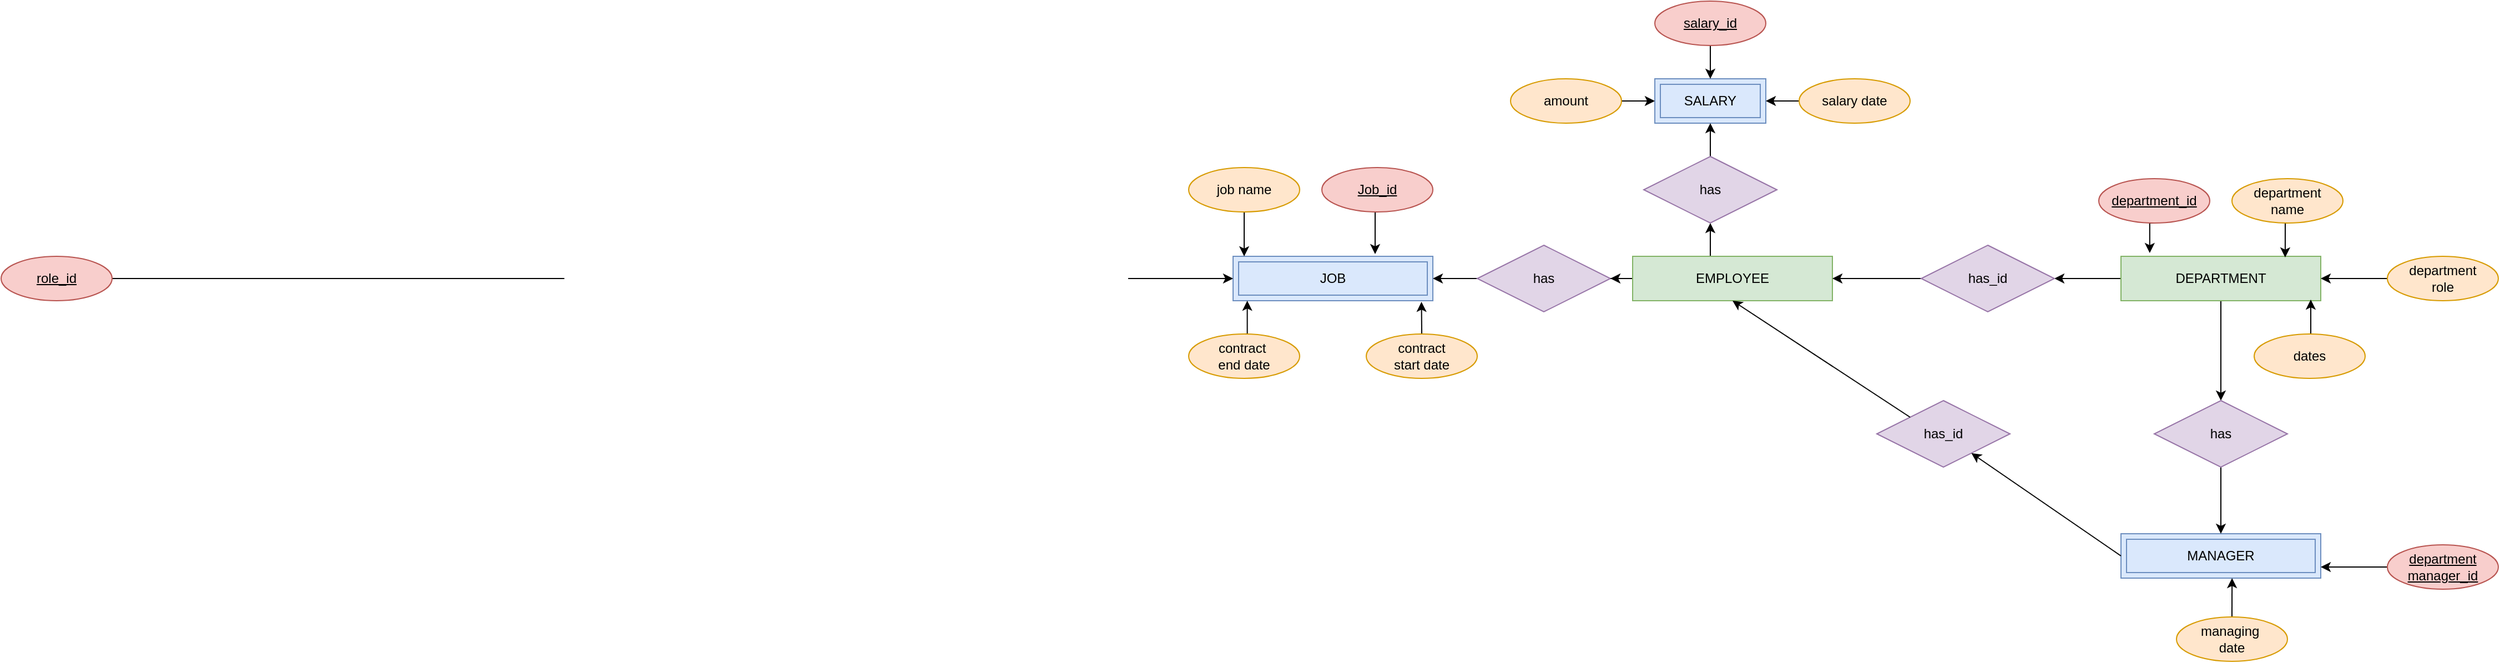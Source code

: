 <mxfile version="20.4.1" type="github" pages="3"><diagram id="a1jlrUyvQiee5wPEz7qu" name="Página-1"><mxGraphModel dx="3414" dy="688" grid="1" gridSize="10" guides="1" tooltips="1" connect="1" arrows="1" fold="1" page="1" pageScale="1" pageWidth="827" pageHeight="1169" math="0" shadow="0"><root><mxCell id="0"/><mxCell id="1" parent="0"/><mxCell id="xZns7bqVe53mELKIy0v8-18" value="JOB" style="shape=ext;margin=3;double=1;whiteSpace=wrap;html=1;align=center;fillColor=#dae8fc;strokeColor=#6c8ebf;" parent="1" vertex="1"><mxGeometry x="-80" y="240" width="180" height="40" as="geometry"/></mxCell><mxCell id="xZns7bqVe53mELKIy0v8-112" style="edgeStyle=orthogonalEdgeStyle;rounded=0;orthogonalLoop=1;jettySize=auto;html=1;exitX=0;exitY=0.5;exitDx=0;exitDy=0;entryX=1;entryY=0.5;entryDx=0;entryDy=0;" parent="1" source="xZns7bqVe53mELKIy0v8-20" target="xZns7bqVe53mELKIy0v8-83" edge="1"><mxGeometry relative="1" as="geometry"/></mxCell><mxCell id="0HAWeN4C7AM7biFPujY--4" style="edgeStyle=orthogonalEdgeStyle;rounded=0;orthogonalLoop=1;jettySize=auto;html=1;exitX=0.5;exitY=1;exitDx=0;exitDy=0;" edge="1" parent="1" source="xZns7bqVe53mELKIy0v8-20" target="xZns7bqVe53mELKIy0v8-87"><mxGeometry relative="1" as="geometry"/></mxCell><mxCell id="xZns7bqVe53mELKIy0v8-20" value="DEPARTMENT" style="whiteSpace=wrap;html=1;align=center;fillColor=#d5e8d4;strokeColor=#82b366;" parent="1" vertex="1"><mxGeometry x="720" y="240" width="180" height="40" as="geometry"/></mxCell><mxCell id="xZns7bqVe53mELKIy0v8-21" value="MANAGER" style="shape=ext;margin=3;double=1;whiteSpace=wrap;html=1;align=center;fillColor=#dae8fc;strokeColor=#6c8ebf;" parent="1" vertex="1"><mxGeometry x="720" y="490" width="180" height="40" as="geometry"/></mxCell><mxCell id="xZns7bqVe53mELKIy0v8-22" value="SALARY" style="shape=ext;margin=3;double=1;whiteSpace=wrap;html=1;align=center;fillColor=#dae8fc;strokeColor=#6c8ebf;" parent="1" vertex="1"><mxGeometry x="300" y="80" width="100" height="40" as="geometry"/></mxCell><mxCell id="xZns7bqVe53mELKIy0v8-101" style="edgeStyle=orthogonalEdgeStyle;rounded=0;orthogonalLoop=1;jettySize=auto;html=1;exitX=1;exitY=0.5;exitDx=0;exitDy=0;entryX=0;entryY=0.5;entryDx=0;entryDy=0;" parent="1" source="xZns7bqVe53mELKIy0v8-23" target="xZns7bqVe53mELKIy0v8-18" edge="1"><mxGeometry relative="1" as="geometry"/></mxCell><mxCell id="xZns7bqVe53mELKIy0v8-23" value="role_id" style="ellipse;whiteSpace=wrap;html=1;align=center;fontStyle=4;fillColor=#f8cecc;strokeColor=#b85450;" parent="1" vertex="1"><mxGeometry x="-1190" y="240" width="100" height="40" as="geometry"/></mxCell><mxCell id="0HAWeN4C7AM7biFPujY--2" style="edgeStyle=orthogonalEdgeStyle;rounded=0;orthogonalLoop=1;jettySize=auto;html=1;exitX=0.5;exitY=1;exitDx=0;exitDy=0;entryX=0.711;entryY=-0.05;entryDx=0;entryDy=0;entryPerimeter=0;" edge="1" parent="1" source="xZns7bqVe53mELKIy0v8-24" target="xZns7bqVe53mELKIy0v8-18"><mxGeometry relative="1" as="geometry"/></mxCell><mxCell id="xZns7bqVe53mELKIy0v8-24" value="Job_id" style="ellipse;whiteSpace=wrap;html=1;align=center;fontStyle=4;fillColor=#f8cecc;strokeColor=#b85450;" parent="1" vertex="1"><mxGeometry y="160" width="100" height="40" as="geometry"/></mxCell><mxCell id="xZns7bqVe53mELKIy0v8-102" style="edgeStyle=orthogonalEdgeStyle;rounded=0;orthogonalLoop=1;jettySize=auto;html=1;exitX=0.5;exitY=0;exitDx=0;exitDy=0;entryX=0.071;entryY=1;entryDx=0;entryDy=0;entryPerimeter=0;" parent="1" source="xZns7bqVe53mELKIy0v8-26" target="xZns7bqVe53mELKIy0v8-18" edge="1"><mxGeometry relative="1" as="geometry"/></mxCell><mxCell id="xZns7bqVe53mELKIy0v8-26" value="contract&amp;nbsp;&lt;br&gt;end date" style="ellipse;whiteSpace=wrap;html=1;align=center;fillColor=#ffe6cc;strokeColor=#d79b00;" parent="1" vertex="1"><mxGeometry x="-120" y="310" width="100" height="40" as="geometry"/></mxCell><mxCell id="xZns7bqVe53mELKIy0v8-103" style="edgeStyle=orthogonalEdgeStyle;rounded=0;orthogonalLoop=1;jettySize=auto;html=1;exitX=0.5;exitY=0;exitDx=0;exitDy=0;entryX=0.943;entryY=1.025;entryDx=0;entryDy=0;entryPerimeter=0;" parent="1" source="xZns7bqVe53mELKIy0v8-27" target="xZns7bqVe53mELKIy0v8-18" edge="1"><mxGeometry relative="1" as="geometry"/></mxCell><mxCell id="xZns7bqVe53mELKIy0v8-27" value="contract &lt;br&gt;start date" style="ellipse;whiteSpace=wrap;html=1;align=center;fillColor=#ffe6cc;strokeColor=#d79b00;" parent="1" vertex="1"><mxGeometry x="40" y="310" width="100" height="40" as="geometry"/></mxCell><mxCell id="0HAWeN4C7AM7biFPujY--1" style="edgeStyle=orthogonalEdgeStyle;rounded=0;orthogonalLoop=1;jettySize=auto;html=1;exitX=0.5;exitY=1;exitDx=0;exitDy=0;" edge="1" parent="1" source="xZns7bqVe53mELKIy0v8-28"><mxGeometry relative="1" as="geometry"><mxPoint x="-70" y="240" as="targetPoint"/></mxGeometry></mxCell><mxCell id="xZns7bqVe53mELKIy0v8-28" value="job name" style="ellipse;whiteSpace=wrap;html=1;align=center;fillColor=#ffe6cc;strokeColor=#d79b00;" parent="1" vertex="1"><mxGeometry x="-120" y="160" width="100" height="40" as="geometry"/></mxCell><mxCell id="xZns7bqVe53mELKIy0v8-106" style="edgeStyle=orthogonalEdgeStyle;rounded=0;orthogonalLoop=1;jettySize=auto;html=1;exitX=0;exitY=0.5;exitDx=0;exitDy=0;" parent="1" source="xZns7bqVe53mELKIy0v8-59" target="xZns7bqVe53mELKIy0v8-18" edge="1"><mxGeometry relative="1" as="geometry"/></mxCell><mxCell id="xZns7bqVe53mELKIy0v8-59" value="has" style="shape=rhombus;perimeter=rhombusPerimeter;whiteSpace=wrap;html=1;align=center;fillColor=#e1d5e7;strokeColor=#9673a6;" parent="1" vertex="1"><mxGeometry x="140" y="230" width="120" height="60" as="geometry"/></mxCell><mxCell id="xZns7bqVe53mELKIy0v8-105" style="edgeStyle=orthogonalEdgeStyle;rounded=0;orthogonalLoop=1;jettySize=auto;html=1;exitX=0;exitY=0.5;exitDx=0;exitDy=0;" parent="1" source="xZns7bqVe53mELKIy0v8-69" target="xZns7bqVe53mELKIy0v8-59" edge="1"><mxGeometry relative="1" as="geometry"/></mxCell><mxCell id="xZns7bqVe53mELKIy0v8-107" style="edgeStyle=orthogonalEdgeStyle;rounded=0;orthogonalLoop=1;jettySize=auto;html=1;exitX=0.5;exitY=0;exitDx=0;exitDy=0;entryX=0.5;entryY=1;entryDx=0;entryDy=0;" parent="1" source="xZns7bqVe53mELKIy0v8-69" target="xZns7bqVe53mELKIy0v8-79" edge="1"><mxGeometry relative="1" as="geometry"/></mxCell><mxCell id="xZns7bqVe53mELKIy0v8-69" value="EMPLOYEE" style="whiteSpace=wrap;html=1;align=center;fillColor=#d5e8d4;strokeColor=#82b366;" parent="1" vertex="1"><mxGeometry x="280" y="240" width="180" height="40" as="geometry"/></mxCell><mxCell id="xZns7bqVe53mELKIy0v8-108" style="edgeStyle=orthogonalEdgeStyle;rounded=0;orthogonalLoop=1;jettySize=auto;html=1;exitX=0.5;exitY=0;exitDx=0;exitDy=0;entryX=0.5;entryY=1;entryDx=0;entryDy=0;" parent="1" source="xZns7bqVe53mELKIy0v8-79" target="xZns7bqVe53mELKIy0v8-22" edge="1"><mxGeometry relative="1" as="geometry"/></mxCell><mxCell id="xZns7bqVe53mELKIy0v8-79" value="has" style="shape=rhombus;perimeter=rhombusPerimeter;whiteSpace=wrap;html=1;align=center;fillColor=#e1d5e7;strokeColor=#9673a6;" parent="1" vertex="1"><mxGeometry x="290" y="150" width="120" height="60" as="geometry"/></mxCell><mxCell id="xZns7bqVe53mELKIy0v8-110" style="edgeStyle=orthogonalEdgeStyle;rounded=0;orthogonalLoop=1;jettySize=auto;html=1;exitX=0.5;exitY=1;exitDx=0;exitDy=0;entryX=0.5;entryY=0;entryDx=0;entryDy=0;" parent="1" source="xZns7bqVe53mELKIy0v8-80" target="xZns7bqVe53mELKIy0v8-22" edge="1"><mxGeometry relative="1" as="geometry"/></mxCell><mxCell id="xZns7bqVe53mELKIy0v8-80" value="salary_id" style="ellipse;whiteSpace=wrap;html=1;align=center;fontStyle=4;fillColor=#f8cecc;strokeColor=#b85450;" parent="1" vertex="1"><mxGeometry x="300" y="10" width="100" height="40" as="geometry"/></mxCell><mxCell id="xZns7bqVe53mELKIy0v8-109" style="edgeStyle=orthogonalEdgeStyle;rounded=0;orthogonalLoop=1;jettySize=auto;html=1;exitX=1;exitY=0.5;exitDx=0;exitDy=0;" parent="1" source="xZns7bqVe53mELKIy0v8-81" target="xZns7bqVe53mELKIy0v8-22" edge="1"><mxGeometry relative="1" as="geometry"/></mxCell><mxCell id="xZns7bqVe53mELKIy0v8-81" value="amount" style="ellipse;whiteSpace=wrap;html=1;align=center;fillColor=#ffe6cc;strokeColor=#d79b00;" parent="1" vertex="1"><mxGeometry x="170" y="80" width="100" height="40" as="geometry"/></mxCell><mxCell id="xZns7bqVe53mELKIy0v8-111" style="edgeStyle=orthogonalEdgeStyle;rounded=0;orthogonalLoop=1;jettySize=auto;html=1;exitX=0;exitY=0.5;exitDx=0;exitDy=0;" parent="1" source="xZns7bqVe53mELKIy0v8-82" target="xZns7bqVe53mELKIy0v8-22" edge="1"><mxGeometry relative="1" as="geometry"/></mxCell><mxCell id="xZns7bqVe53mELKIy0v8-82" value="salary date" style="ellipse;whiteSpace=wrap;html=1;align=center;fillColor=#ffe6cc;strokeColor=#d79b00;" parent="1" vertex="1"><mxGeometry x="430" y="80" width="100" height="40" as="geometry"/></mxCell><mxCell id="xZns7bqVe53mELKIy0v8-113" style="edgeStyle=orthogonalEdgeStyle;rounded=0;orthogonalLoop=1;jettySize=auto;html=1;exitX=0;exitY=0.5;exitDx=0;exitDy=0;" parent="1" source="xZns7bqVe53mELKIy0v8-83" target="xZns7bqVe53mELKIy0v8-69" edge="1"><mxGeometry relative="1" as="geometry"/></mxCell><mxCell id="xZns7bqVe53mELKIy0v8-83" value="has_id" style="shape=rhombus;perimeter=rhombusPerimeter;whiteSpace=wrap;html=1;align=center;fillColor=#e1d5e7;strokeColor=#9673a6;" parent="1" vertex="1"><mxGeometry x="540" y="230" width="120" height="60" as="geometry"/></mxCell><mxCell id="xZns7bqVe53mELKIy0v8-120" style="edgeStyle=orthogonalEdgeStyle;rounded=0;orthogonalLoop=1;jettySize=auto;html=1;exitX=0.5;exitY=1;exitDx=0;exitDy=0;entryX=0.144;entryY=-0.075;entryDx=0;entryDy=0;entryPerimeter=0;" parent="1" source="xZns7bqVe53mELKIy0v8-85" target="xZns7bqVe53mELKIy0v8-20" edge="1"><mxGeometry relative="1" as="geometry"/></mxCell><mxCell id="xZns7bqVe53mELKIy0v8-85" value="department_id" style="ellipse;whiteSpace=wrap;html=1;align=center;fontStyle=4;fillColor=#f8cecc;strokeColor=#b85450;" parent="1" vertex="1"><mxGeometry x="700" y="170" width="100" height="40" as="geometry"/></mxCell><mxCell id="xZns7bqVe53mELKIy0v8-115" style="edgeStyle=orthogonalEdgeStyle;rounded=0;orthogonalLoop=1;jettySize=auto;html=1;exitX=0;exitY=0.5;exitDx=0;exitDy=0;entryX=1;entryY=0.5;entryDx=0;entryDy=0;" parent="1" source="xZns7bqVe53mELKIy0v8-86" target="xZns7bqVe53mELKIy0v8-20" edge="1"><mxGeometry relative="1" as="geometry"/></mxCell><mxCell id="xZns7bqVe53mELKIy0v8-86" value="department&lt;br&gt;role" style="ellipse;whiteSpace=wrap;html=1;align=center;fillColor=#ffe6cc;strokeColor=#d79b00;" parent="1" vertex="1"><mxGeometry x="960" y="240" width="100" height="40" as="geometry"/></mxCell><mxCell id="0HAWeN4C7AM7biFPujY--7" style="edgeStyle=orthogonalEdgeStyle;rounded=0;orthogonalLoop=1;jettySize=auto;html=1;exitX=0.5;exitY=1;exitDx=0;exitDy=0;entryX=0.5;entryY=0;entryDx=0;entryDy=0;" edge="1" parent="1" source="xZns7bqVe53mELKIy0v8-87" target="xZns7bqVe53mELKIy0v8-21"><mxGeometry relative="1" as="geometry"/></mxCell><mxCell id="xZns7bqVe53mELKIy0v8-87" value="has" style="shape=rhombus;perimeter=rhombusPerimeter;whiteSpace=wrap;html=1;align=center;fillColor=#e1d5e7;strokeColor=#9673a6;" parent="1" vertex="1"><mxGeometry x="750" y="370" width="120" height="60" as="geometry"/></mxCell><mxCell id="xZns7bqVe53mELKIy0v8-88" value="has_id" style="shape=rhombus;perimeter=rhombusPerimeter;whiteSpace=wrap;html=1;align=center;fillColor=#e1d5e7;strokeColor=#9673a6;" parent="1" vertex="1"><mxGeometry x="500" y="370" width="120" height="60" as="geometry"/></mxCell><mxCell id="xZns7bqVe53mELKIy0v8-121" style="edgeStyle=orthogonalEdgeStyle;rounded=0;orthogonalLoop=1;jettySize=auto;html=1;exitX=0.5;exitY=1;exitDx=0;exitDy=0;entryX=0.822;entryY=0.025;entryDx=0;entryDy=0;entryPerimeter=0;" parent="1" source="xZns7bqVe53mELKIy0v8-116" target="xZns7bqVe53mELKIy0v8-20" edge="1"><mxGeometry relative="1" as="geometry"/></mxCell><mxCell id="xZns7bqVe53mELKIy0v8-116" value="department &lt;br&gt;name" style="ellipse;whiteSpace=wrap;html=1;align=center;fillColor=#ffe6cc;strokeColor=#d79b00;" parent="1" vertex="1"><mxGeometry x="820" y="170" width="100" height="40" as="geometry"/></mxCell><mxCell id="xZns7bqVe53mELKIy0v8-123" style="edgeStyle=orthogonalEdgeStyle;rounded=0;orthogonalLoop=1;jettySize=auto;html=1;exitX=0.5;exitY=0;exitDx=0;exitDy=0;entryX=0.95;entryY=0.975;entryDx=0;entryDy=0;entryPerimeter=0;" parent="1" source="xZns7bqVe53mELKIy0v8-122" target="xZns7bqVe53mELKIy0v8-20" edge="1"><mxGeometry relative="1" as="geometry"/></mxCell><mxCell id="xZns7bqVe53mELKIy0v8-122" value="dates" style="ellipse;whiteSpace=wrap;html=1;align=center;fillColor=#ffe6cc;strokeColor=#d79b00;" parent="1" vertex="1"><mxGeometry x="840" y="310" width="100" height="40" as="geometry"/></mxCell><mxCell id="0HAWeN4C7AM7biFPujY--9" style="edgeStyle=orthogonalEdgeStyle;rounded=0;orthogonalLoop=1;jettySize=auto;html=1;exitX=0;exitY=0.5;exitDx=0;exitDy=0;entryX=1;entryY=0.75;entryDx=0;entryDy=0;" edge="1" parent="1" source="0HAWeN4C7AM7biFPujY--8" target="xZns7bqVe53mELKIy0v8-21"><mxGeometry relative="1" as="geometry"/></mxCell><mxCell id="0HAWeN4C7AM7biFPujY--8" value="department&lt;br&gt;manager_id" style="ellipse;whiteSpace=wrap;html=1;align=center;fontStyle=4;fillColor=#f8cecc;strokeColor=#b85450;" vertex="1" parent="1"><mxGeometry x="960" y="500" width="100" height="40" as="geometry"/></mxCell><mxCell id="0HAWeN4C7AM7biFPujY--11" style="edgeStyle=orthogonalEdgeStyle;rounded=0;orthogonalLoop=1;jettySize=auto;html=1;exitX=0.5;exitY=0;exitDx=0;exitDy=0;entryX=0.556;entryY=1;entryDx=0;entryDy=0;entryPerimeter=0;" edge="1" parent="1" source="0HAWeN4C7AM7biFPujY--10" target="xZns7bqVe53mELKIy0v8-21"><mxGeometry relative="1" as="geometry"/></mxCell><mxCell id="0HAWeN4C7AM7biFPujY--10" value="managing&amp;nbsp;&lt;br&gt;date" style="ellipse;whiteSpace=wrap;html=1;align=center;fillColor=#ffe6cc;strokeColor=#d79b00;" vertex="1" parent="1"><mxGeometry x="770" y="565" width="100" height="40" as="geometry"/></mxCell><mxCell id="0HAWeN4C7AM7biFPujY--12" value="" style="endArrow=classic;html=1;rounded=0;exitX=0;exitY=0.5;exitDx=0;exitDy=0;" edge="1" parent="1" source="xZns7bqVe53mELKIy0v8-21" target="xZns7bqVe53mELKIy0v8-88"><mxGeometry width="50" height="50" relative="1" as="geometry"><mxPoint x="650" y="420" as="sourcePoint"/><mxPoint x="700" y="370" as="targetPoint"/></mxGeometry></mxCell><mxCell id="0HAWeN4C7AM7biFPujY--13" value="" style="endArrow=classic;html=1;rounded=0;exitX=0;exitY=0;exitDx=0;exitDy=0;entryX=0.5;entryY=1;entryDx=0;entryDy=0;" edge="1" parent="1" source="xZns7bqVe53mELKIy0v8-88" target="xZns7bqVe53mELKIy0v8-69"><mxGeometry width="50" height="50" relative="1" as="geometry"><mxPoint x="650" y="420" as="sourcePoint"/><mxPoint x="700" y="370" as="targetPoint"/></mxGeometry></mxCell></root></mxGraphModel></diagram><diagram id="D48IYpVjsdy_FkBXUbld" name="Página-3"><mxGraphModel dx="868" dy="482" grid="1" gridSize="10" guides="1" tooltips="1" connect="1" arrows="1" fold="1" page="1" pageScale="1" pageWidth="827" pageHeight="1169" background="#114B5F" math="0" shadow="0"><root><mxCell id="0"/><mxCell id="1" parent="0"/><mxCell id="hWuRLODKODZlnTT_ovJg-1" value="" style="rounded=0;whiteSpace=wrap;html=1;strokeColor=#028090;fontColor=#E4FDE1;fillColor=#F45B69;" parent="1" vertex="1"><mxGeometry x="70" y="85" width="120" height="60" as="geometry"/></mxCell><mxCell id="vwo5XnRWIh2-xddx_L0o-1" value="&lt;font style=&quot;font-size: 18px;&quot;&gt;Clients&lt;/font&gt;" style="text;html=1;strokeColor=none;fillColor=none;align=center;verticalAlign=middle;whiteSpace=wrap;rounded=0;fontColor=#E4FDE1;" parent="1" vertex="1"><mxGeometry x="90" y="90" width="80" height="40" as="geometry"/></mxCell><mxCell id="vwo5XnRWIh2-xddx_L0o-4" value="" style="rounded=0;whiteSpace=wrap;html=1;strokeColor=#028090;fontSize=18;fontColor=#E4FDE1;fillColor=#F45B69;" parent="1" vertex="1"><mxGeometry x="354" y="80" width="120" height="60" as="geometry"/></mxCell><mxCell id="vwo5XnRWIh2-xddx_L0o-5" value="Employees" style="text;html=1;strokeColor=none;fillColor=none;align=center;verticalAlign=middle;whiteSpace=wrap;rounded=0;fontSize=18;fontColor=#E4FDE1;" parent="1" vertex="1"><mxGeometry x="384" y="95" width="60" height="30" as="geometry"/></mxCell><mxCell id="vwo5XnRWIh2-xddx_L0o-7" value="" style="rounded=0;whiteSpace=wrap;html=1;strokeColor=#028090;fontSize=18;fontColor=#E4FDE1;fillColor=#F45B69;" parent="1" vertex="1"><mxGeometry x="660" y="80" width="120" height="60" as="geometry"/></mxCell><mxCell id="vwo5XnRWIh2-xddx_L0o-9" value="Orders" style="text;html=1;resizable=0;autosize=1;align=center;verticalAlign=middle;points=[];fillColor=none;strokeColor=none;rounded=0;fontSize=18;fontColor=#E4FDE1;" parent="1" vertex="1"><mxGeometry x="680" y="90" width="80" height="40" as="geometry"/></mxCell><mxCell id="9fk5_5A78Qd47KZrnvvj-1" value="" style="ellipse;whiteSpace=wrap;html=1;strokeColor=#028090;fontSize=18;fontColor=#E4FDE1;fillColor=#F45B69;" parent="1" vertex="1"><mxGeometry y="200" width="130" height="70" as="geometry"/></mxCell><mxCell id="9fk5_5A78Qd47KZrnvvj-2" value="Complete&lt;br&gt;Name" style="text;html=1;resizable=0;autosize=1;align=center;verticalAlign=middle;points=[];fillColor=none;strokeColor=none;rounded=0;fontSize=18;fontColor=#E4FDE1;" parent="1" vertex="1"><mxGeometry x="10" y="200" width="100" height="60" as="geometry"/></mxCell><mxCell id="2g_LFiBUuZfAFj4NKUQr-2" value="Email" style="ellipse;whiteSpace=wrap;html=1;strokeColor=#028090;fontSize=18;fontColor=#E4FDE1;fillColor=#F45B69;" parent="1" vertex="1"><mxGeometry x="160" y="180" width="120" height="80" as="geometry"/></mxCell><mxCell id="2g_LFiBUuZfAFj4NKUQr-9" value="" style="rhombus;whiteSpace=wrap;html=1;strokeColor=#b85450;fillColor=#f8cecc;" parent="1" vertex="1"><mxGeometry x="220" y="80" width="90" height="60" as="geometry"/></mxCell><mxCell id="2g_LFiBUuZfAFj4NKUQr-10" value="" style="rhombus;whiteSpace=wrap;html=1;strokeColor=#b85450;fillColor=#f8cecc;" parent="1" vertex="1"><mxGeometry x="530" y="90" width="80" height="50" as="geometry"/></mxCell><mxCell id="2g_LFiBUuZfAFj4NKUQr-11" value="&lt;font color=&quot;#000000&quot;&gt;Costumer&amp;nbsp;&lt;br&gt;Code&lt;/font&gt;" style="text;html=1;resizable=0;autosize=1;align=center;verticalAlign=middle;points=[];fillColor=none;strokeColor=none;rounded=0;fontColor=#E4FDE1;" parent="1" vertex="1"><mxGeometry x="225" y="95" width="80" height="40" as="geometry"/></mxCell><mxCell id="2g_LFiBUuZfAFj4NKUQr-12" value="" style="endArrow=none;html=1;rounded=0;strokeColor=#028090;fontColor=#000000;fillColor=#F45B69;" parent="1" source="2g_LFiBUuZfAFj4NKUQr-9" edge="1"><mxGeometry width="50" height="50" relative="1" as="geometry"><mxPoint x="390" y="310" as="sourcePoint"/><mxPoint x="190" y="110" as="targetPoint"/></mxGeometry></mxCell></root></mxGraphModel></diagram><diagram id="suklwtYtoyyDH_xQHipZ" name="Página-2"><mxGraphModel dx="868" dy="482" grid="1" gridSize="10" guides="1" tooltips="1" connect="1" arrows="1" fold="1" page="1" pageScale="1" pageWidth="827" pageHeight="1169" background="#114B5F" math="0" shadow="0"><root><mxCell id="0"/><mxCell id="1" parent="0"/><mxCell id="qVOfLC1AvsGnUBO6NnQR-11" value="STUDENTS" style="swimlane;strokeColor=#028090;fontColor=#E4FDE1;fillColor=#F45B69;" parent="1" vertex="1"><mxGeometry x="30" y="20" width="200" height="200" as="geometry"/></mxCell><mxCell id="qVOfLC1AvsGnUBO6NnQR-14" value="ID&lt;span style=&quot;color: rgba(0, 0, 0, 0); font-family: monospace; font-size: 0px; text-align: start;&quot;&gt;%3CmxGraphModel%3E%3Croot%3E%3CmxCell%20id%3D%220%22%2F%3E%3CmxCell%20id%3D%221%22%20parent%3D%220%22%2F%3E%3CmxCell%20id%3D%222%22%20value%3D%22Text%22%20style%3D%22text%3Bhtml%3D1%3BstrokeColor%3Dnone%3BfillColor%3Dnone%3Balign%3Dcenter%3BverticalAlign%3Dmiddle%3BwhiteSpace%3Dwrap%3Brounded%3D0%3BfontColor%3D%23E4FDE1%3B%22%20vertex%3D%221%22%20parent%3D%221%22%3E%3CmxGeometry%20x%3D%2230%22%20y%3D%2250%22%20width%3D%2260%22%20height%3D%2230%22%20as%3D%22geometry%22%2F%3E%3C%2FmxCell%3E%3C%2Froot%3E%3C%2FmxGraphModel%3E&lt;/span&gt;" style="text;html=1;strokeColor=none;fillColor=none;align=center;verticalAlign=middle;whiteSpace=wrap;rounded=0;fontColor=#E4FDE1;" parent="qVOfLC1AvsGnUBO6NnQR-11" vertex="1"><mxGeometry y="31" width="60" height="30" as="geometry"/></mxCell><mxCell id="qVOfLC1AvsGnUBO6NnQR-15" value="Complete name" style="text;html=1;strokeColor=none;fillColor=none;align=center;verticalAlign=middle;whiteSpace=wrap;rounded=0;fontColor=#E4FDE1;" parent="qVOfLC1AvsGnUBO6NnQR-11" vertex="1"><mxGeometry x="-20" y="61" width="160" height="30" as="geometry"/></mxCell><mxCell id="qVOfLC1AvsGnUBO6NnQR-16" value="ID&lt;span style=&quot;color: rgba(0, 0, 0, 0); font-family: monospace; font-size: 0px; text-align: start;&quot;&gt;%3CmxGraphModel%3E%3Croot%3E%3CmxCell%20id%3D%220%22%2F%3E%3CmxCell%20id%3D%221%22%20parent%3D%220%22%2F%3E%3CmxCell%20id%3D%222%22%20value%3D%22Text%22%20style%3D%22text%3Bhtml%3D1%3BstrokeColor%3Dnone%3BfillColor%3Dnone%3Balign%3Dcenter%3BverticalAlign%3Dmiddle%3BwhiteSpace%3Dwrap%3Brounded%3D0%3BfontColor%3D%23E4FDE1%3B%22%20vertex%3D%221%22%20parent%3D%221%22%3E%3CmxGeometry%20x%3D%2230%22%20y%3D%2250%22%20width%3D%2260%22%20height%3D%2230%22%20as%3D%22geometry%22%2F%3E%3C%2FmxCell%3E%3C%2Froot%3E%3C%2FmxGraphModel%3E&lt;/span&gt;" style="text;html=1;strokeColor=none;fillColor=none;align=center;verticalAlign=middle;whiteSpace=wrap;rounded=0;fontColor=#E4FDE1;" parent="qVOfLC1AvsGnUBO6NnQR-11" vertex="1"><mxGeometry y="91" width="60" height="30" as="geometry"/></mxCell><mxCell id="qVOfLC1AvsGnUBO6NnQR-17" value="ID&lt;span style=&quot;color: rgba(0, 0, 0, 0); font-family: monospace; font-size: 0px; text-align: start;&quot;&gt;%3CmxGraphModel%3E%3Croot%3E%3CmxCell%20id%3D%220%22%2F%3E%3CmxCell%20id%3D%221%22%20parent%3D%220%22%2F%3E%3CmxCell%20id%3D%222%22%20value%3D%22Text%22%20style%3D%22text%3Bhtml%3D1%3BstrokeColor%3Dnone%3BfillColor%3Dnone%3Balign%3Dcenter%3BverticalAlign%3Dmiddle%3BwhiteSpace%3Dwrap%3Brounded%3D0%3BfontColor%3D%23E4FDE1%3B%22%20vertex%3D%221%22%20parent%3D%221%22%3E%3CmxGeometry%20x%3D%2230%22%20y%3D%2250%22%20width%3D%2260%22%20height%3D%2230%22%20as%3D%22geometry%22%2F%3E%3C%2FmxCell%3E%3C%2Froot%3E%3C%2FmxGraphModel%3E&lt;/span&gt;" style="text;html=1;strokeColor=none;fillColor=none;align=center;verticalAlign=middle;whiteSpace=wrap;rounded=0;fontColor=#E4FDE1;" parent="qVOfLC1AvsGnUBO6NnQR-11" vertex="1"><mxGeometry y="121" width="60" height="30" as="geometry"/></mxCell><mxCell id="qVOfLC1AvsGnUBO6NnQR-18" value="LECTURERS" style="swimlane;strokeColor=#028090;fontColor=#E4FDE1;fillColor=#F45B69;" parent="1" vertex="1"><mxGeometry x="510" y="20" width="200" height="200" as="geometry"/></mxCell><mxCell id="qVOfLC1AvsGnUBO6NnQR-19" value="ID&lt;span style=&quot;color: rgba(0, 0, 0, 0); font-family: monospace; font-size: 0px; text-align: start;&quot;&gt;%3CmxGraphModel%3E%3Croot%3E%3CmxCell%20id%3D%220%22%2F%3E%3CmxCell%20id%3D%221%22%20parent%3D%220%22%2F%3E%3CmxCell%20id%3D%222%22%20value%3D%22Text%22%20style%3D%22text%3Bhtml%3D1%3BstrokeColor%3Dnone%3BfillColor%3Dnone%3Balign%3Dcenter%3BverticalAlign%3Dmiddle%3BwhiteSpace%3Dwrap%3Brounded%3D0%3BfontColor%3D%23E4FDE1%3B%22%20vertex%3D%221%22%20parent%3D%221%22%3E%3CmxGeometry%20x%3D%2230%22%20y%3D%2250%22%20width%3D%2260%22%20height%3D%2230%22%20as%3D%22geometry%22%2F%3E%3C%2FmxCell%3E%3C%2Froot%3E%3C%2FmxGraphModel%3E&lt;/span&gt;" style="text;html=1;strokeColor=none;fillColor=none;align=center;verticalAlign=middle;whiteSpace=wrap;rounded=0;fontColor=#E4FDE1;" parent="qVOfLC1AvsGnUBO6NnQR-18" vertex="1"><mxGeometry y="31" width="60" height="30" as="geometry"/></mxCell><mxCell id="qVOfLC1AvsGnUBO6NnQR-20" value="ID&lt;span style=&quot;color: rgba(0, 0, 0, 0); font-family: monospace; font-size: 0px; text-align: start;&quot;&gt;%3CmxGraphModel%3E%3Croot%3E%3CmxCell%20id%3D%220%22%2F%3E%3CmxCell%20id%3D%221%22%20parent%3D%220%22%2F%3E%3CmxCell%20id%3D%222%22%20value%3D%22Text%22%20style%3D%22text%3Bhtml%3D1%3BstrokeColor%3Dnone%3BfillColor%3Dnone%3Balign%3Dcenter%3BverticalAlign%3Dmiddle%3BwhiteSpace%3Dwrap%3Brounded%3D0%3BfontColor%3D%23E4FDE1%3B%22%20vertex%3D%221%22%20parent%3D%221%22%3E%3CmxGeometry%20x%3D%2230%22%20y%3D%2250%22%20width%3D%2260%22%20height%3D%2230%22%20as%3D%22geometry%22%2F%3E%3C%2FmxCell%3E%3C%2Froot%3E%3C%2FmxGraphModel%3E&lt;/span&gt;" style="text;html=1;strokeColor=none;fillColor=none;align=center;verticalAlign=middle;whiteSpace=wrap;rounded=0;fontColor=#E4FDE1;" parent="qVOfLC1AvsGnUBO6NnQR-18" vertex="1"><mxGeometry y="61" width="60" height="30" as="geometry"/></mxCell><mxCell id="qVOfLC1AvsGnUBO6NnQR-21" value="ID&lt;span style=&quot;color: rgba(0, 0, 0, 0); font-family: monospace; font-size: 0px; text-align: start;&quot;&gt;%3CmxGraphModel%3E%3Croot%3E%3CmxCell%20id%3D%220%22%2F%3E%3CmxCell%20id%3D%221%22%20parent%3D%220%22%2F%3E%3CmxCell%20id%3D%222%22%20value%3D%22Text%22%20style%3D%22text%3Bhtml%3D1%3BstrokeColor%3Dnone%3BfillColor%3Dnone%3Balign%3Dcenter%3BverticalAlign%3Dmiddle%3BwhiteSpace%3Dwrap%3Brounded%3D0%3BfontColor%3D%23E4FDE1%3B%22%20vertex%3D%221%22%20parent%3D%221%22%3E%3CmxGeometry%20x%3D%2230%22%20y%3D%2250%22%20width%3D%2260%22%20height%3D%2230%22%20as%3D%22geometry%22%2F%3E%3C%2FmxCell%3E%3C%2Froot%3E%3C%2FmxGraphModel%3E&lt;/span&gt;" style="text;html=1;strokeColor=none;fillColor=none;align=center;verticalAlign=middle;whiteSpace=wrap;rounded=0;fontColor=#E4FDE1;" parent="qVOfLC1AvsGnUBO6NnQR-18" vertex="1"><mxGeometry y="91" width="60" height="30" as="geometry"/></mxCell><mxCell id="qVOfLC1AvsGnUBO6NnQR-22" value="ID&lt;span style=&quot;color: rgba(0, 0, 0, 0); font-family: monospace; font-size: 0px; text-align: start;&quot;&gt;%3CmxGraphModel%3E%3Croot%3E%3CmxCell%20id%3D%220%22%2F%3E%3CmxCell%20id%3D%221%22%20parent%3D%220%22%2F%3E%3CmxCell%20id%3D%222%22%20value%3D%22Text%22%20style%3D%22text%3Bhtml%3D1%3BstrokeColor%3Dnone%3BfillColor%3Dnone%3Balign%3Dcenter%3BverticalAlign%3Dmiddle%3BwhiteSpace%3Dwrap%3Brounded%3D0%3BfontColor%3D%23E4FDE1%3B%22%20vertex%3D%221%22%20parent%3D%221%22%3E%3CmxGeometry%20x%3D%2230%22%20y%3D%2250%22%20width%3D%2260%22%20height%3D%2230%22%20as%3D%22geometry%22%2F%3E%3C%2FmxCell%3E%3C%2Froot%3E%3C%2FmxGraphModel%3E&lt;/span&gt;" style="text;html=1;strokeColor=none;fillColor=none;align=center;verticalAlign=middle;whiteSpace=wrap;rounded=0;fontColor=#E4FDE1;" parent="qVOfLC1AvsGnUBO6NnQR-18" vertex="1"><mxGeometry y="121" width="60" height="30" as="geometry"/></mxCell><mxCell id="qVOfLC1AvsGnUBO6NnQR-33" value="STAFF MEMBERS" style="swimlane;strokeColor=#028090;fontColor=#E4FDE1;fillColor=#F45B69;" parent="1" vertex="1"><mxGeometry x="100" y="270" width="200" height="200" as="geometry"/></mxCell><mxCell id="qVOfLC1AvsGnUBO6NnQR-34" value="ID&lt;span style=&quot;color: rgba(0, 0, 0, 0); font-family: monospace; font-size: 0px; text-align: start;&quot;&gt;%3CmxGraphModel%3E%3Croot%3E%3CmxCell%20id%3D%220%22%2F%3E%3CmxCell%20id%3D%221%22%20parent%3D%220%22%2F%3E%3CmxCell%20id%3D%222%22%20value%3D%22Text%22%20style%3D%22text%3Bhtml%3D1%3BstrokeColor%3Dnone%3BfillColor%3Dnone%3Balign%3Dcenter%3BverticalAlign%3Dmiddle%3BwhiteSpace%3Dwrap%3Brounded%3D0%3BfontColor%3D%23E4FDE1%3B%22%20vertex%3D%221%22%20parent%3D%221%22%3E%3CmxGeometry%20x%3D%2230%22%20y%3D%2250%22%20width%3D%2260%22%20height%3D%2230%22%20as%3D%22geometry%22%2F%3E%3C%2FmxCell%3E%3C%2Froot%3E%3C%2FmxGraphModel%3E&lt;/span&gt;" style="text;html=1;strokeColor=none;fillColor=none;align=center;verticalAlign=middle;whiteSpace=wrap;rounded=0;fontColor=#E4FDE1;" parent="qVOfLC1AvsGnUBO6NnQR-33" vertex="1"><mxGeometry y="31" width="60" height="30" as="geometry"/></mxCell><mxCell id="qVOfLC1AvsGnUBO6NnQR-35" value="ID&lt;span style=&quot;color: rgba(0, 0, 0, 0); font-family: monospace; font-size: 0px; text-align: start;&quot;&gt;%3CmxGraphModel%3E%3Croot%3E%3CmxCell%20id%3D%220%22%2F%3E%3CmxCell%20id%3D%221%22%20parent%3D%220%22%2F%3E%3CmxCell%20id%3D%222%22%20value%3D%22Text%22%20style%3D%22text%3Bhtml%3D1%3BstrokeColor%3Dnone%3BfillColor%3Dnone%3Balign%3Dcenter%3BverticalAlign%3Dmiddle%3BwhiteSpace%3Dwrap%3Brounded%3D0%3BfontColor%3D%23E4FDE1%3B%22%20vertex%3D%221%22%20parent%3D%221%22%3E%3CmxGeometry%20x%3D%2230%22%20y%3D%2250%22%20width%3D%2260%22%20height%3D%2230%22%20as%3D%22geometry%22%2F%3E%3C%2FmxCell%3E%3C%2Froot%3E%3C%2FmxGraphModel%3E&lt;/span&gt;" style="text;html=1;strokeColor=none;fillColor=none;align=center;verticalAlign=middle;whiteSpace=wrap;rounded=0;fontColor=#E4FDE1;" parent="qVOfLC1AvsGnUBO6NnQR-33" vertex="1"><mxGeometry y="61" width="60" height="30" as="geometry"/></mxCell><mxCell id="qVOfLC1AvsGnUBO6NnQR-36" value="ID&lt;span style=&quot;color: rgba(0, 0, 0, 0); font-family: monospace; font-size: 0px; text-align: start;&quot;&gt;%3CmxGraphModel%3E%3Croot%3E%3CmxCell%20id%3D%220%22%2F%3E%3CmxCell%20id%3D%221%22%20parent%3D%220%22%2F%3E%3CmxCell%20id%3D%222%22%20value%3D%22Text%22%20style%3D%22text%3Bhtml%3D1%3BstrokeColor%3Dnone%3BfillColor%3Dnone%3Balign%3Dcenter%3BverticalAlign%3Dmiddle%3BwhiteSpace%3Dwrap%3Brounded%3D0%3BfontColor%3D%23E4FDE1%3B%22%20vertex%3D%221%22%20parent%3D%221%22%3E%3CmxGeometry%20x%3D%2230%22%20y%3D%2250%22%20width%3D%2260%22%20height%3D%2230%22%20as%3D%22geometry%22%2F%3E%3C%2FmxCell%3E%3C%2Froot%3E%3C%2FmxGraphModel%3E&lt;/span&gt;" style="text;html=1;strokeColor=none;fillColor=none;align=center;verticalAlign=middle;whiteSpace=wrap;rounded=0;fontColor=#E4FDE1;" parent="qVOfLC1AvsGnUBO6NnQR-33" vertex="1"><mxGeometry y="91" width="60" height="30" as="geometry"/></mxCell><mxCell id="qVOfLC1AvsGnUBO6NnQR-37" value="ID&lt;span style=&quot;color: rgba(0, 0, 0, 0); font-family: monospace; font-size: 0px; text-align: start;&quot;&gt;%3CmxGraphModel%3E%3Croot%3E%3CmxCell%20id%3D%220%22%2F%3E%3CmxCell%20id%3D%221%22%20parent%3D%220%22%2F%3E%3CmxCell%20id%3D%222%22%20value%3D%22Text%22%20style%3D%22text%3Bhtml%3D1%3BstrokeColor%3Dnone%3BfillColor%3Dnone%3Balign%3Dcenter%3BverticalAlign%3Dmiddle%3BwhiteSpace%3Dwrap%3Brounded%3D0%3BfontColor%3D%23E4FDE1%3B%22%20vertex%3D%221%22%20parent%3D%221%22%3E%3CmxGeometry%20x%3D%2230%22%20y%3D%2250%22%20width%3D%2260%22%20height%3D%2230%22%20as%3D%22geometry%22%2F%3E%3C%2FmxCell%3E%3C%2Froot%3E%3C%2FmxGraphModel%3E&lt;/span&gt;" style="text;html=1;strokeColor=none;fillColor=none;align=center;verticalAlign=middle;whiteSpace=wrap;rounded=0;fontColor=#E4FDE1;" parent="qVOfLC1AvsGnUBO6NnQR-33" vertex="1"><mxGeometry y="121" width="60" height="30" as="geometry"/></mxCell><mxCell id="qVOfLC1AvsGnUBO6NnQR-39" value="MODULE" style="swimlane;strokeColor=#028090;fontColor=#E4FDE1;fillColor=#F45B69;" parent="1" vertex="1"><mxGeometry x="390" y="270" width="200" height="200" as="geometry"/></mxCell><mxCell id="qVOfLC1AvsGnUBO6NnQR-40" value="ID&lt;span style=&quot;color: rgba(0, 0, 0, 0); font-family: monospace; font-size: 0px; text-align: start;&quot;&gt;%3CmxGraphModel%3E%3Croot%3E%3CmxCell%20id%3D%220%22%2F%3E%3CmxCell%20id%3D%221%22%20parent%3D%220%22%2F%3E%3CmxCell%20id%3D%222%22%20value%3D%22Text%22%20style%3D%22text%3Bhtml%3D1%3BstrokeColor%3Dnone%3BfillColor%3Dnone%3Balign%3Dcenter%3BverticalAlign%3Dmiddle%3BwhiteSpace%3Dwrap%3Brounded%3D0%3BfontColor%3D%23E4FDE1%3B%22%20vertex%3D%221%22%20parent%3D%221%22%3E%3CmxGeometry%20x%3D%2230%22%20y%3D%2250%22%20width%3D%2260%22%20height%3D%2230%22%20as%3D%22geometry%22%2F%3E%3C%2FmxCell%3E%3C%2Froot%3E%3C%2FmxGraphModel%3E&lt;/span&gt;" style="text;html=1;strokeColor=none;fillColor=none;align=center;verticalAlign=middle;whiteSpace=wrap;rounded=0;fontColor=#E4FDE1;" parent="qVOfLC1AvsGnUBO6NnQR-39" vertex="1"><mxGeometry y="31" width="60" height="30" as="geometry"/></mxCell><mxCell id="qVOfLC1AvsGnUBO6NnQR-41" value="ID&lt;span style=&quot;color: rgba(0, 0, 0, 0); font-family: monospace; font-size: 0px; text-align: start;&quot;&gt;%3CmxGraphModel%3E%3Croot%3E%3CmxCell%20id%3D%220%22%2F%3E%3CmxCell%20id%3D%221%22%20parent%3D%220%22%2F%3E%3CmxCell%20id%3D%222%22%20value%3D%22Text%22%20style%3D%22text%3Bhtml%3D1%3BstrokeColor%3Dnone%3BfillColor%3Dnone%3Balign%3Dcenter%3BverticalAlign%3Dmiddle%3BwhiteSpace%3Dwrap%3Brounded%3D0%3BfontColor%3D%23E4FDE1%3B%22%20vertex%3D%221%22%20parent%3D%221%22%3E%3CmxGeometry%20x%3D%2230%22%20y%3D%2250%22%20width%3D%2260%22%20height%3D%2230%22%20as%3D%22geometry%22%2F%3E%3C%2FmxCell%3E%3C%2Froot%3E%3C%2FmxGraphModel%3E&lt;/span&gt;" style="text;html=1;strokeColor=none;fillColor=none;align=center;verticalAlign=middle;whiteSpace=wrap;rounded=0;fontColor=#E4FDE1;" parent="qVOfLC1AvsGnUBO6NnQR-39" vertex="1"><mxGeometry y="61" width="60" height="30" as="geometry"/></mxCell><mxCell id="qVOfLC1AvsGnUBO6NnQR-42" value="ID&lt;span style=&quot;color: rgba(0, 0, 0, 0); font-family: monospace; font-size: 0px; text-align: start;&quot;&gt;%3CmxGraphModel%3E%3Croot%3E%3CmxCell%20id%3D%220%22%2F%3E%3CmxCell%20id%3D%221%22%20parent%3D%220%22%2F%3E%3CmxCell%20id%3D%222%22%20value%3D%22Text%22%20style%3D%22text%3Bhtml%3D1%3BstrokeColor%3Dnone%3BfillColor%3Dnone%3Balign%3Dcenter%3BverticalAlign%3Dmiddle%3BwhiteSpace%3Dwrap%3Brounded%3D0%3BfontColor%3D%23E4FDE1%3B%22%20vertex%3D%221%22%20parent%3D%221%22%3E%3CmxGeometry%20x%3D%2230%22%20y%3D%2250%22%20width%3D%2260%22%20height%3D%2230%22%20as%3D%22geometry%22%2F%3E%3C%2FmxCell%3E%3C%2Froot%3E%3C%2FmxGraphModel%3E&lt;/span&gt;" style="text;html=1;strokeColor=none;fillColor=none;align=center;verticalAlign=middle;whiteSpace=wrap;rounded=0;fontColor=#E4FDE1;" parent="qVOfLC1AvsGnUBO6NnQR-39" vertex="1"><mxGeometry y="91" width="60" height="30" as="geometry"/></mxCell><mxCell id="qVOfLC1AvsGnUBO6NnQR-43" value="ID&lt;span style=&quot;color: rgba(0, 0, 0, 0); font-family: monospace; font-size: 0px; text-align: start;&quot;&gt;%3CmxGraphModel%3E%3Croot%3E%3CmxCell%20id%3D%220%22%2F%3E%3CmxCell%20id%3D%221%22%20parent%3D%220%22%2F%3E%3CmxCell%20id%3D%222%22%20value%3D%22Text%22%20style%3D%22text%3Bhtml%3D1%3BstrokeColor%3Dnone%3BfillColor%3Dnone%3Balign%3Dcenter%3BverticalAlign%3Dmiddle%3BwhiteSpace%3Dwrap%3Brounded%3D0%3BfontColor%3D%23E4FDE1%3B%22%20vertex%3D%221%22%20parent%3D%221%22%3E%3CmxGeometry%20x%3D%2230%22%20y%3D%2250%22%20width%3D%2260%22%20height%3D%2230%22%20as%3D%22geometry%22%2F%3E%3C%2FmxCell%3E%3C%2Froot%3E%3C%2FmxGraphModel%3E&lt;/span&gt;" style="text;html=1;strokeColor=none;fillColor=none;align=center;verticalAlign=middle;whiteSpace=wrap;rounded=0;fontColor=#E4FDE1;" parent="qVOfLC1AvsGnUBO6NnQR-39" vertex="1"><mxGeometry y="121" width="60" height="30" as="geometry"/></mxCell></root></mxGraphModel></diagram></mxfile>